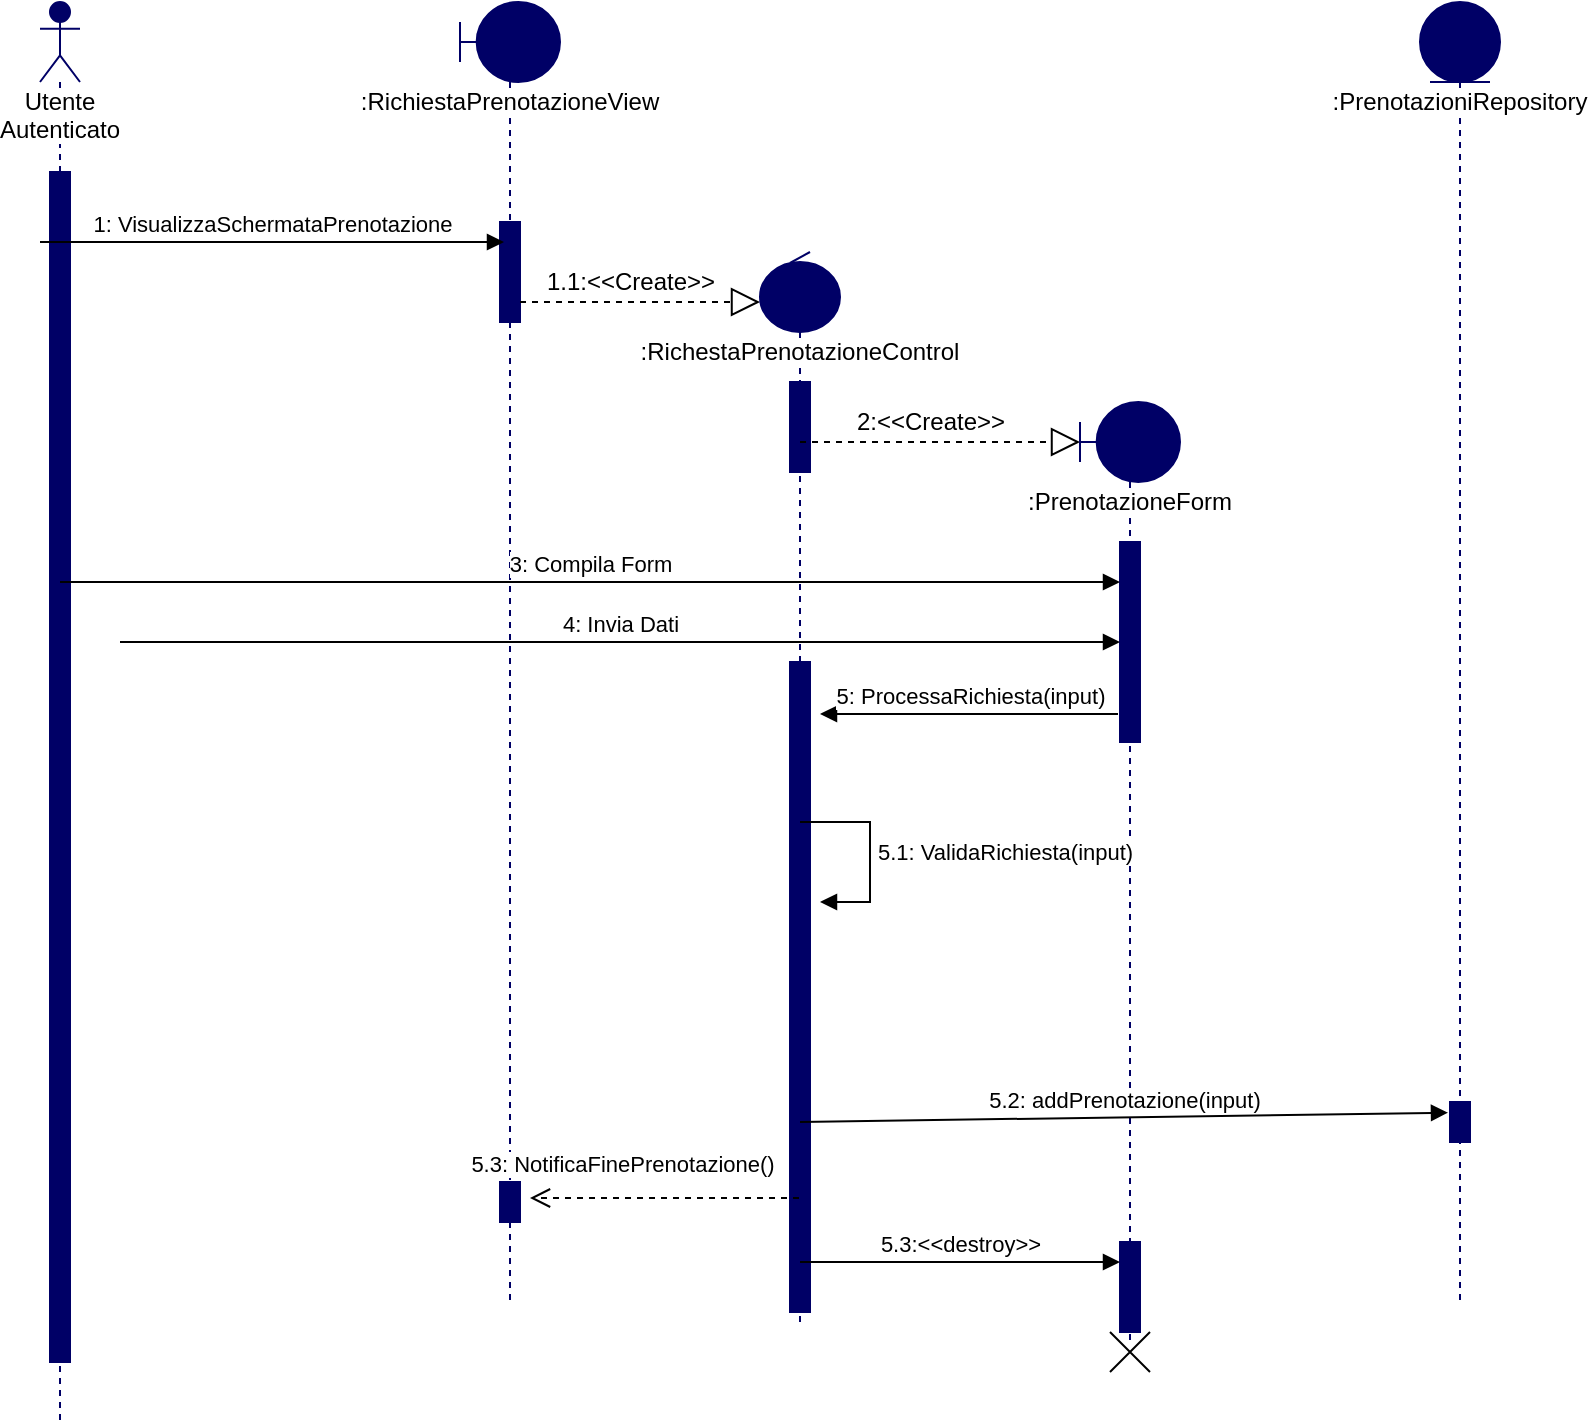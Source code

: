 <mxfile version="13.9.9" type="device"><diagram name="Page-1" id="13e1069c-82ec-6db2-03f1-153e76fe0fe0"><mxGraphModel dx="1086" dy="806" grid="1" gridSize="10" guides="1" tooltips="1" connect="1" arrows="1" fold="1" page="1" pageScale="1" pageWidth="1100" pageHeight="850" background="#ffffff" math="0" shadow="0"><root><mxCell id="0"/><mxCell id="1" parent="0"/><mxCell id="MltfA7m_fgN3yEEfUAVW-1" value="&lt;span style=&quot;background-color: rgb(255 , 255 , 255)&quot;&gt;Utente Autenticato&lt;/span&gt;" style="shape=umlLifeline;participant=umlActor;perimeter=lifelinePerimeter;whiteSpace=wrap;html=1;container=1;collapsible=0;recursiveResize=0;verticalAlign=top;spacingTop=36;outlineConnect=0;fillColor=#000066;strokeColor=#000066;" parent="1" vertex="1"><mxGeometry x="50" y="40" width="20" height="710" as="geometry"/></mxCell><mxCell id="MltfA7m_fgN3yEEfUAVW-2" value="" style="html=1;points=[];perimeter=orthogonalPerimeter;strokeColor=#000066;fillColor=#000066;" parent="MltfA7m_fgN3yEEfUAVW-1" vertex="1"><mxGeometry x="5" y="85" width="10" height="595" as="geometry"/></mxCell><mxCell id="MltfA7m_fgN3yEEfUAVW-4" value="&lt;span style=&quot;background-color: rgb(255 , 255 , 255)&quot;&gt;:RichiestaPrenotazioneView&lt;/span&gt;" style="shape=umlLifeline;participant=umlBoundary;perimeter=lifelinePerimeter;whiteSpace=wrap;html=1;container=1;collapsible=0;recursiveResize=0;verticalAlign=top;spacingTop=36;outlineConnect=0;strokeColor=#000066;fillColor=#000066;" parent="1" vertex="1"><mxGeometry x="260" y="40" width="50" height="650" as="geometry"/></mxCell><mxCell id="MltfA7m_fgN3yEEfUAVW-5" value="" style="html=1;points=[];perimeter=orthogonalPerimeter;strokeColor=#000066;fillColor=#000066;" parent="MltfA7m_fgN3yEEfUAVW-4" vertex="1"><mxGeometry x="20" y="110" width="10" height="50" as="geometry"/></mxCell><mxCell id="MltfA7m_fgN3yEEfUAVW-3" value="1: VisualizzaSchermataPrenotazione" style="html=1;verticalAlign=bottom;endArrow=block;" parent="1" edge="1"><mxGeometry width="80" relative="1" as="geometry"><mxPoint x="50" y="160" as="sourcePoint"/><mxPoint x="282" y="160" as="targetPoint"/></mxGeometry></mxCell><mxCell id="MltfA7m_fgN3yEEfUAVW-7" value="" style="endArrow=block;dashed=1;endFill=0;endSize=12;html=1;" parent="1" edge="1"><mxGeometry width="160" relative="1" as="geometry"><mxPoint x="290" y="190" as="sourcePoint"/><mxPoint x="410" y="190" as="targetPoint"/></mxGeometry></mxCell><mxCell id="MltfA7m_fgN3yEEfUAVW-9" value="1.1:&amp;lt;&amp;lt;Create&amp;gt;&amp;gt;" style="text;html=1;align=center;verticalAlign=middle;resizable=0;points=[];autosize=1;" parent="1" vertex="1"><mxGeometry x="295" y="170" width="100" height="20" as="geometry"/></mxCell><mxCell id="MltfA7m_fgN3yEEfUAVW-11" value="&lt;span style=&quot;background-color: rgb(255 , 255 , 255)&quot;&gt;:RichestaPrenotazioneControl&lt;/span&gt;" style="shape=umlLifeline;participant=umlControl;perimeter=lifelinePerimeter;whiteSpace=wrap;html=1;container=1;collapsible=0;recursiveResize=0;verticalAlign=top;spacingTop=36;outlineConnect=0;strokeColor=#000066;fillColor=#000066;" parent="1" vertex="1"><mxGeometry x="410" y="165" width="40" height="535" as="geometry"/></mxCell><mxCell id="MltfA7m_fgN3yEEfUAVW-12" value="" style="html=1;points=[];perimeter=orthogonalPerimeter;strokeColor=#000066;fillColor=#000066;" parent="MltfA7m_fgN3yEEfUAVW-11" vertex="1"><mxGeometry x="15" y="65" width="10" height="45" as="geometry"/></mxCell><mxCell id="MltfA7m_fgN3yEEfUAVW-20" value="" style="html=1;points=[];perimeter=orthogonalPerimeter;strokeColor=#000066;fillColor=#000066;" parent="MltfA7m_fgN3yEEfUAVW-11" vertex="1"><mxGeometry x="15" y="205" width="10" height="325" as="geometry"/></mxCell><mxCell id="MltfA7m_fgN3yEEfUAVW-14" value="" style="endArrow=block;dashed=1;endFill=0;endSize=12;html=1;" parent="1" edge="1"><mxGeometry width="160" relative="1" as="geometry"><mxPoint x="430" y="260" as="sourcePoint"/><mxPoint x="570" y="260" as="targetPoint"/></mxGeometry></mxCell><mxCell id="MltfA7m_fgN3yEEfUAVW-15" value="2:&amp;lt;&amp;lt;Create&amp;gt;&amp;gt;" style="text;html=1;align=center;verticalAlign=middle;resizable=0;points=[];autosize=1;" parent="1" vertex="1"><mxGeometry x="450" y="240" width="90" height="20" as="geometry"/></mxCell><mxCell id="MltfA7m_fgN3yEEfUAVW-16" value="&lt;span style=&quot;background-color: rgb(255 , 255 , 255)&quot;&gt;:PrenotazioneForm&lt;/span&gt;" style="shape=umlLifeline;participant=umlBoundary;perimeter=lifelinePerimeter;whiteSpace=wrap;html=1;container=1;collapsible=0;recursiveResize=0;verticalAlign=top;spacingTop=36;outlineConnect=0;strokeColor=#000066;fillColor=#000066;" parent="1" vertex="1"><mxGeometry x="570" y="240" width="50" height="470" as="geometry"/></mxCell><mxCell id="MltfA7m_fgN3yEEfUAVW-17" value="" style="html=1;points=[];perimeter=orthogonalPerimeter;strokeColor=#000066;fillColor=#000066;" parent="MltfA7m_fgN3yEEfUAVW-16" vertex="1"><mxGeometry x="20" y="70" width="10" height="100" as="geometry"/></mxCell><mxCell id="MltfA7m_fgN3yEEfUAVW-29" value="" style="html=1;points=[];perimeter=orthogonalPerimeter;strokeColor=#000066;fillColor=#000066;" parent="MltfA7m_fgN3yEEfUAVW-16" vertex="1"><mxGeometry x="20" y="420" width="10" height="45" as="geometry"/></mxCell><mxCell id="MltfA7m_fgN3yEEfUAVW-30" value="" style="shape=umlDestroy;fillColor=#000066;" parent="MltfA7m_fgN3yEEfUAVW-16" vertex="1"><mxGeometry x="15" y="465" width="20" height="20" as="geometry"/></mxCell><mxCell id="MltfA7m_fgN3yEEfUAVW-18" value="3: Compila Form" style="html=1;verticalAlign=bottom;endArrow=block;" parent="1" edge="1"><mxGeometry width="80" relative="1" as="geometry"><mxPoint x="60" y="330" as="sourcePoint"/><mxPoint x="590" y="330" as="targetPoint"/></mxGeometry></mxCell><mxCell id="MltfA7m_fgN3yEEfUAVW-19" value="4: Invia Dati" style="html=1;verticalAlign=bottom;endArrow=block;" parent="1" edge="1"><mxGeometry width="80" relative="1" as="geometry"><mxPoint x="90" y="360" as="sourcePoint"/><mxPoint x="590" y="360" as="targetPoint"/></mxGeometry></mxCell><mxCell id="MltfA7m_fgN3yEEfUAVW-21" value="5: ProcessaRichiesta(input)" style="html=1;verticalAlign=bottom;endArrow=block;exitX=-0.1;exitY=0.86;exitDx=0;exitDy=0;exitPerimeter=0;" parent="1" source="MltfA7m_fgN3yEEfUAVW-17" edge="1"><mxGeometry width="80" relative="1" as="geometry"><mxPoint x="300" y="420" as="sourcePoint"/><mxPoint x="440" y="396" as="targetPoint"/></mxGeometry></mxCell><mxCell id="MltfA7m_fgN3yEEfUAVW-23" value="5.1: ValidaRichiesta(input)" style="edgeStyle=orthogonalEdgeStyle;html=1;align=left;spacingLeft=2;endArrow=block;rounded=0;" parent="1" edge="1"><mxGeometry relative="1" as="geometry"><mxPoint x="430" y="450" as="sourcePoint"/><Array as="points"><mxPoint x="465" y="450"/><mxPoint x="465" y="490"/></Array><mxPoint x="440" y="490" as="targetPoint"/></mxGeometry></mxCell><mxCell id="MltfA7m_fgN3yEEfUAVW-24" value="5.2: addPrenotazione(input)" style="html=1;verticalAlign=bottom;endArrow=block;entryX=-0.1;entryY=0.267;entryDx=0;entryDy=0;entryPerimeter=0;" parent="1" target="MltfA7m_fgN3yEEfUAVW-26" edge="1"><mxGeometry width="80" relative="1" as="geometry"><mxPoint x="430" y="600" as="sourcePoint"/><mxPoint x="750" y="600" as="targetPoint"/></mxGeometry></mxCell><mxCell id="MltfA7m_fgN3yEEfUAVW-25" value="&lt;span style=&quot;background-color: rgb(255 , 255 , 255)&quot;&gt;:PrenotazioniRepository&lt;/span&gt;" style="shape=umlLifeline;participant=umlEntity;perimeter=lifelinePerimeter;whiteSpace=wrap;html=1;container=1;collapsible=0;recursiveResize=0;verticalAlign=top;spacingTop=36;outlineConnect=0;strokeColor=#000066;fillColor=#000066;" parent="1" vertex="1"><mxGeometry x="740" y="40" width="40" height="650" as="geometry"/></mxCell><mxCell id="MltfA7m_fgN3yEEfUAVW-26" value="" style="html=1;points=[];perimeter=orthogonalPerimeter;strokeColor=#000066;fillColor=#000066;" parent="MltfA7m_fgN3yEEfUAVW-25" vertex="1"><mxGeometry x="15" y="550" width="10" height="20" as="geometry"/></mxCell><mxCell id="MltfA7m_fgN3yEEfUAVW-27" value="5.3:&amp;lt;&amp;lt;destroy&amp;gt;&amp;gt;" style="html=1;verticalAlign=bottom;endArrow=block;" parent="1" edge="1"><mxGeometry width="80" relative="1" as="geometry"><mxPoint x="430" y="670" as="sourcePoint"/><mxPoint x="590" y="670" as="targetPoint"/></mxGeometry></mxCell><mxCell id="nGmkaBgDL4LEQsWCw6l0-1" value="" style="html=1;points=[];perimeter=orthogonalPerimeter;strokeColor=#000066;fillColor=#000066;" vertex="1" parent="1"><mxGeometry x="280" y="630" width="10" height="20" as="geometry"/></mxCell><mxCell id="nGmkaBgDL4LEQsWCw6l0-2" value="5.3: NotificaFinePrenotazione()" style="html=1;verticalAlign=bottom;endArrow=open;dashed=1;endSize=8;entryX=1.5;entryY=0.4;entryDx=0;entryDy=0;entryPerimeter=0;" edge="1" parent="1" source="MltfA7m_fgN3yEEfUAVW-11" target="nGmkaBgDL4LEQsWCw6l0-1"><mxGeometry x="0.331" y="-8" relative="1" as="geometry"><mxPoint x="370" y="610" as="sourcePoint"/><mxPoint x="510" y="410" as="targetPoint"/><mxPoint x="1" as="offset"/></mxGeometry></mxCell></root></mxGraphModel></diagram></mxfile>